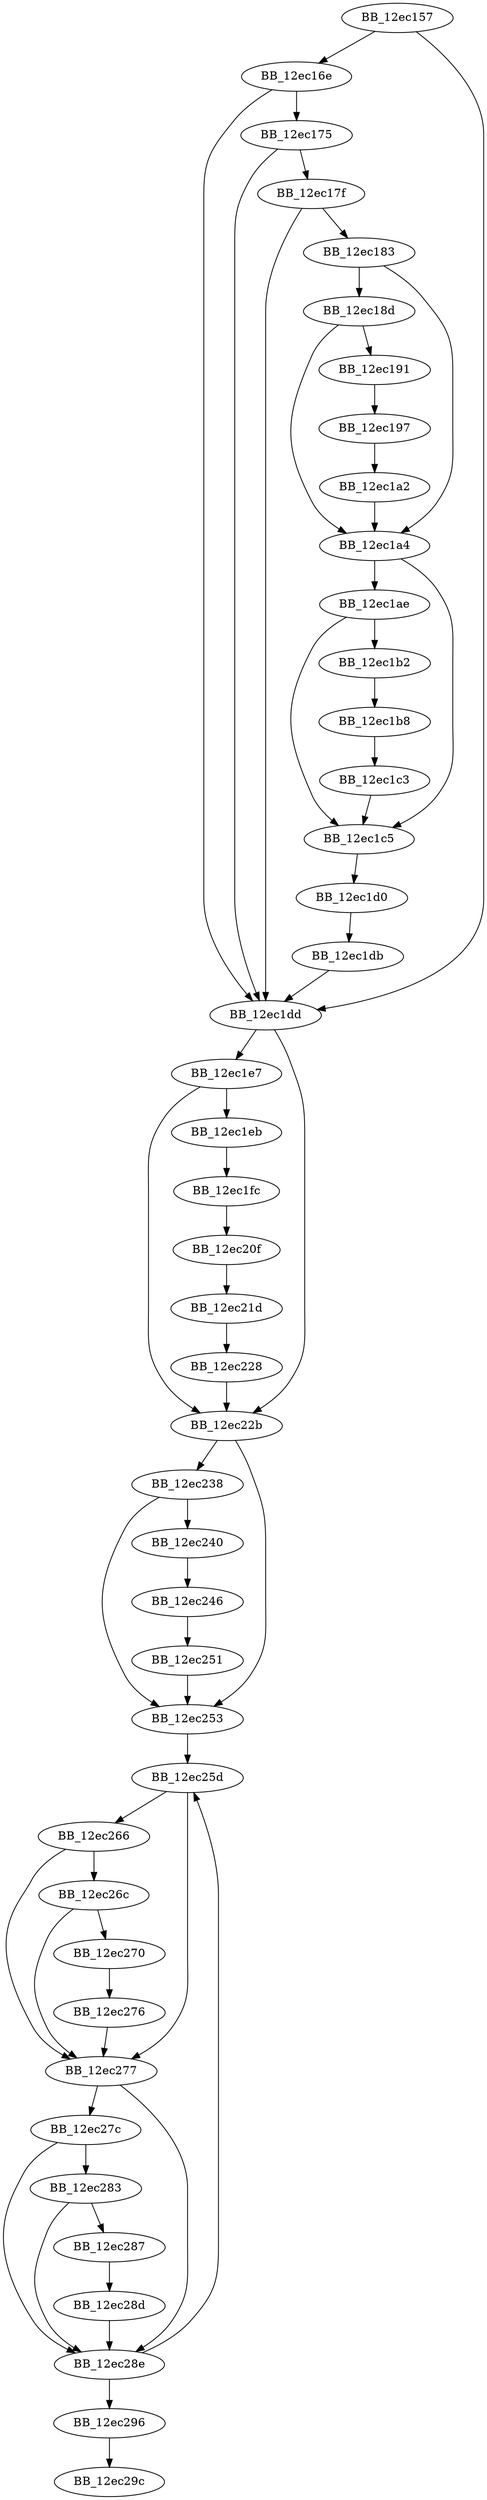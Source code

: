 DiGraph ___freetlocinfo{
BB_12ec157->BB_12ec16e
BB_12ec157->BB_12ec1dd
BB_12ec16e->BB_12ec175
BB_12ec16e->BB_12ec1dd
BB_12ec175->BB_12ec17f
BB_12ec175->BB_12ec1dd
BB_12ec17f->BB_12ec183
BB_12ec17f->BB_12ec1dd
BB_12ec183->BB_12ec18d
BB_12ec183->BB_12ec1a4
BB_12ec18d->BB_12ec191
BB_12ec18d->BB_12ec1a4
BB_12ec191->BB_12ec197
BB_12ec197->BB_12ec1a2
BB_12ec1a2->BB_12ec1a4
BB_12ec1a4->BB_12ec1ae
BB_12ec1a4->BB_12ec1c5
BB_12ec1ae->BB_12ec1b2
BB_12ec1ae->BB_12ec1c5
BB_12ec1b2->BB_12ec1b8
BB_12ec1b8->BB_12ec1c3
BB_12ec1c3->BB_12ec1c5
BB_12ec1c5->BB_12ec1d0
BB_12ec1d0->BB_12ec1db
BB_12ec1db->BB_12ec1dd
BB_12ec1dd->BB_12ec1e7
BB_12ec1dd->BB_12ec22b
BB_12ec1e7->BB_12ec1eb
BB_12ec1e7->BB_12ec22b
BB_12ec1eb->BB_12ec1fc
BB_12ec1fc->BB_12ec20f
BB_12ec20f->BB_12ec21d
BB_12ec21d->BB_12ec228
BB_12ec228->BB_12ec22b
BB_12ec22b->BB_12ec238
BB_12ec22b->BB_12ec253
BB_12ec238->BB_12ec240
BB_12ec238->BB_12ec253
BB_12ec240->BB_12ec246
BB_12ec246->BB_12ec251
BB_12ec251->BB_12ec253
BB_12ec253->BB_12ec25d
BB_12ec25d->BB_12ec266
BB_12ec25d->BB_12ec277
BB_12ec266->BB_12ec26c
BB_12ec266->BB_12ec277
BB_12ec26c->BB_12ec270
BB_12ec26c->BB_12ec277
BB_12ec270->BB_12ec276
BB_12ec276->BB_12ec277
BB_12ec277->BB_12ec27c
BB_12ec277->BB_12ec28e
BB_12ec27c->BB_12ec283
BB_12ec27c->BB_12ec28e
BB_12ec283->BB_12ec287
BB_12ec283->BB_12ec28e
BB_12ec287->BB_12ec28d
BB_12ec28d->BB_12ec28e
BB_12ec28e->BB_12ec25d
BB_12ec28e->BB_12ec296
BB_12ec296->BB_12ec29c
}
